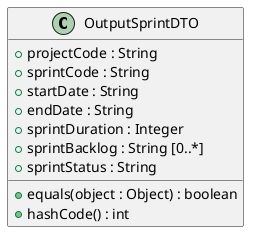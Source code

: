 @startuml
'Attribute syntax: <visibility> <name> : <type> <multiplicity> = <default>
'Method syntax: <visibility> <name (parameter-list)> : <return-type> - For simplicity the type of the parameter-list is not specified

class OutputSprintDTO {
    + projectCode : String
    + sprintCode : String
    + startDate : String
    + endDate : String
    + sprintDuration : Integer
    + sprintBacklog : String [0..*]
    + sprintStatus : String
    + equals(object : Object) : boolean
    + hashCode() : int
}

@enduml